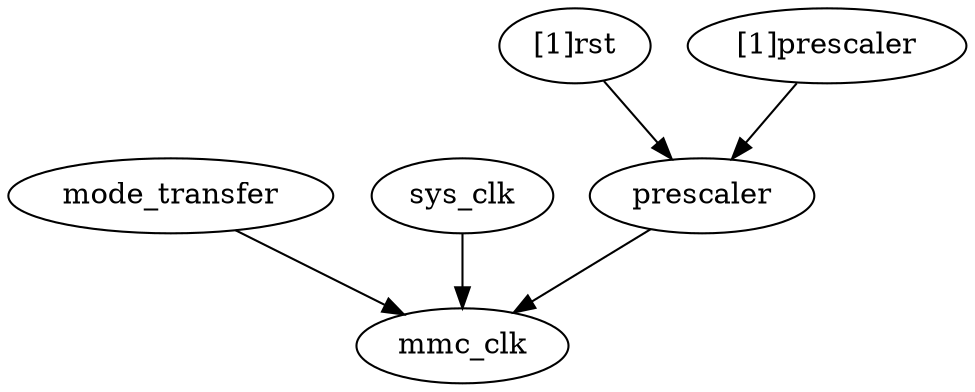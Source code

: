 strict digraph "" {
	prescaler	 [complexity=4,
		importance=0.59999983651,
		rank=0.149999959128];
	mmc_clk	 [complexity=0,
		importance=0.333333197095,
		rank=0.0];
	prescaler -> mmc_clk;
	"[1]rst"	 [complexity=5,
		importance=1.33333306085,
		rank=0.26666661217];
	"[1]rst" -> prescaler;
	mode_transfer	 [complexity=4,
		importance=0.466666584925,
		rank=0.116666646231];
	mode_transfer -> mmc_clk;
	sys_clk	 [complexity=4,
		importance=0.466666584925,
		rank=0.116666646231];
	sys_clk -> mmc_clk;
	"[1]prescaler"	 [complexity=6,
		importance=0.866666475925,
		rank=0.144444412654];
	"[1]prescaler" -> prescaler;
}
